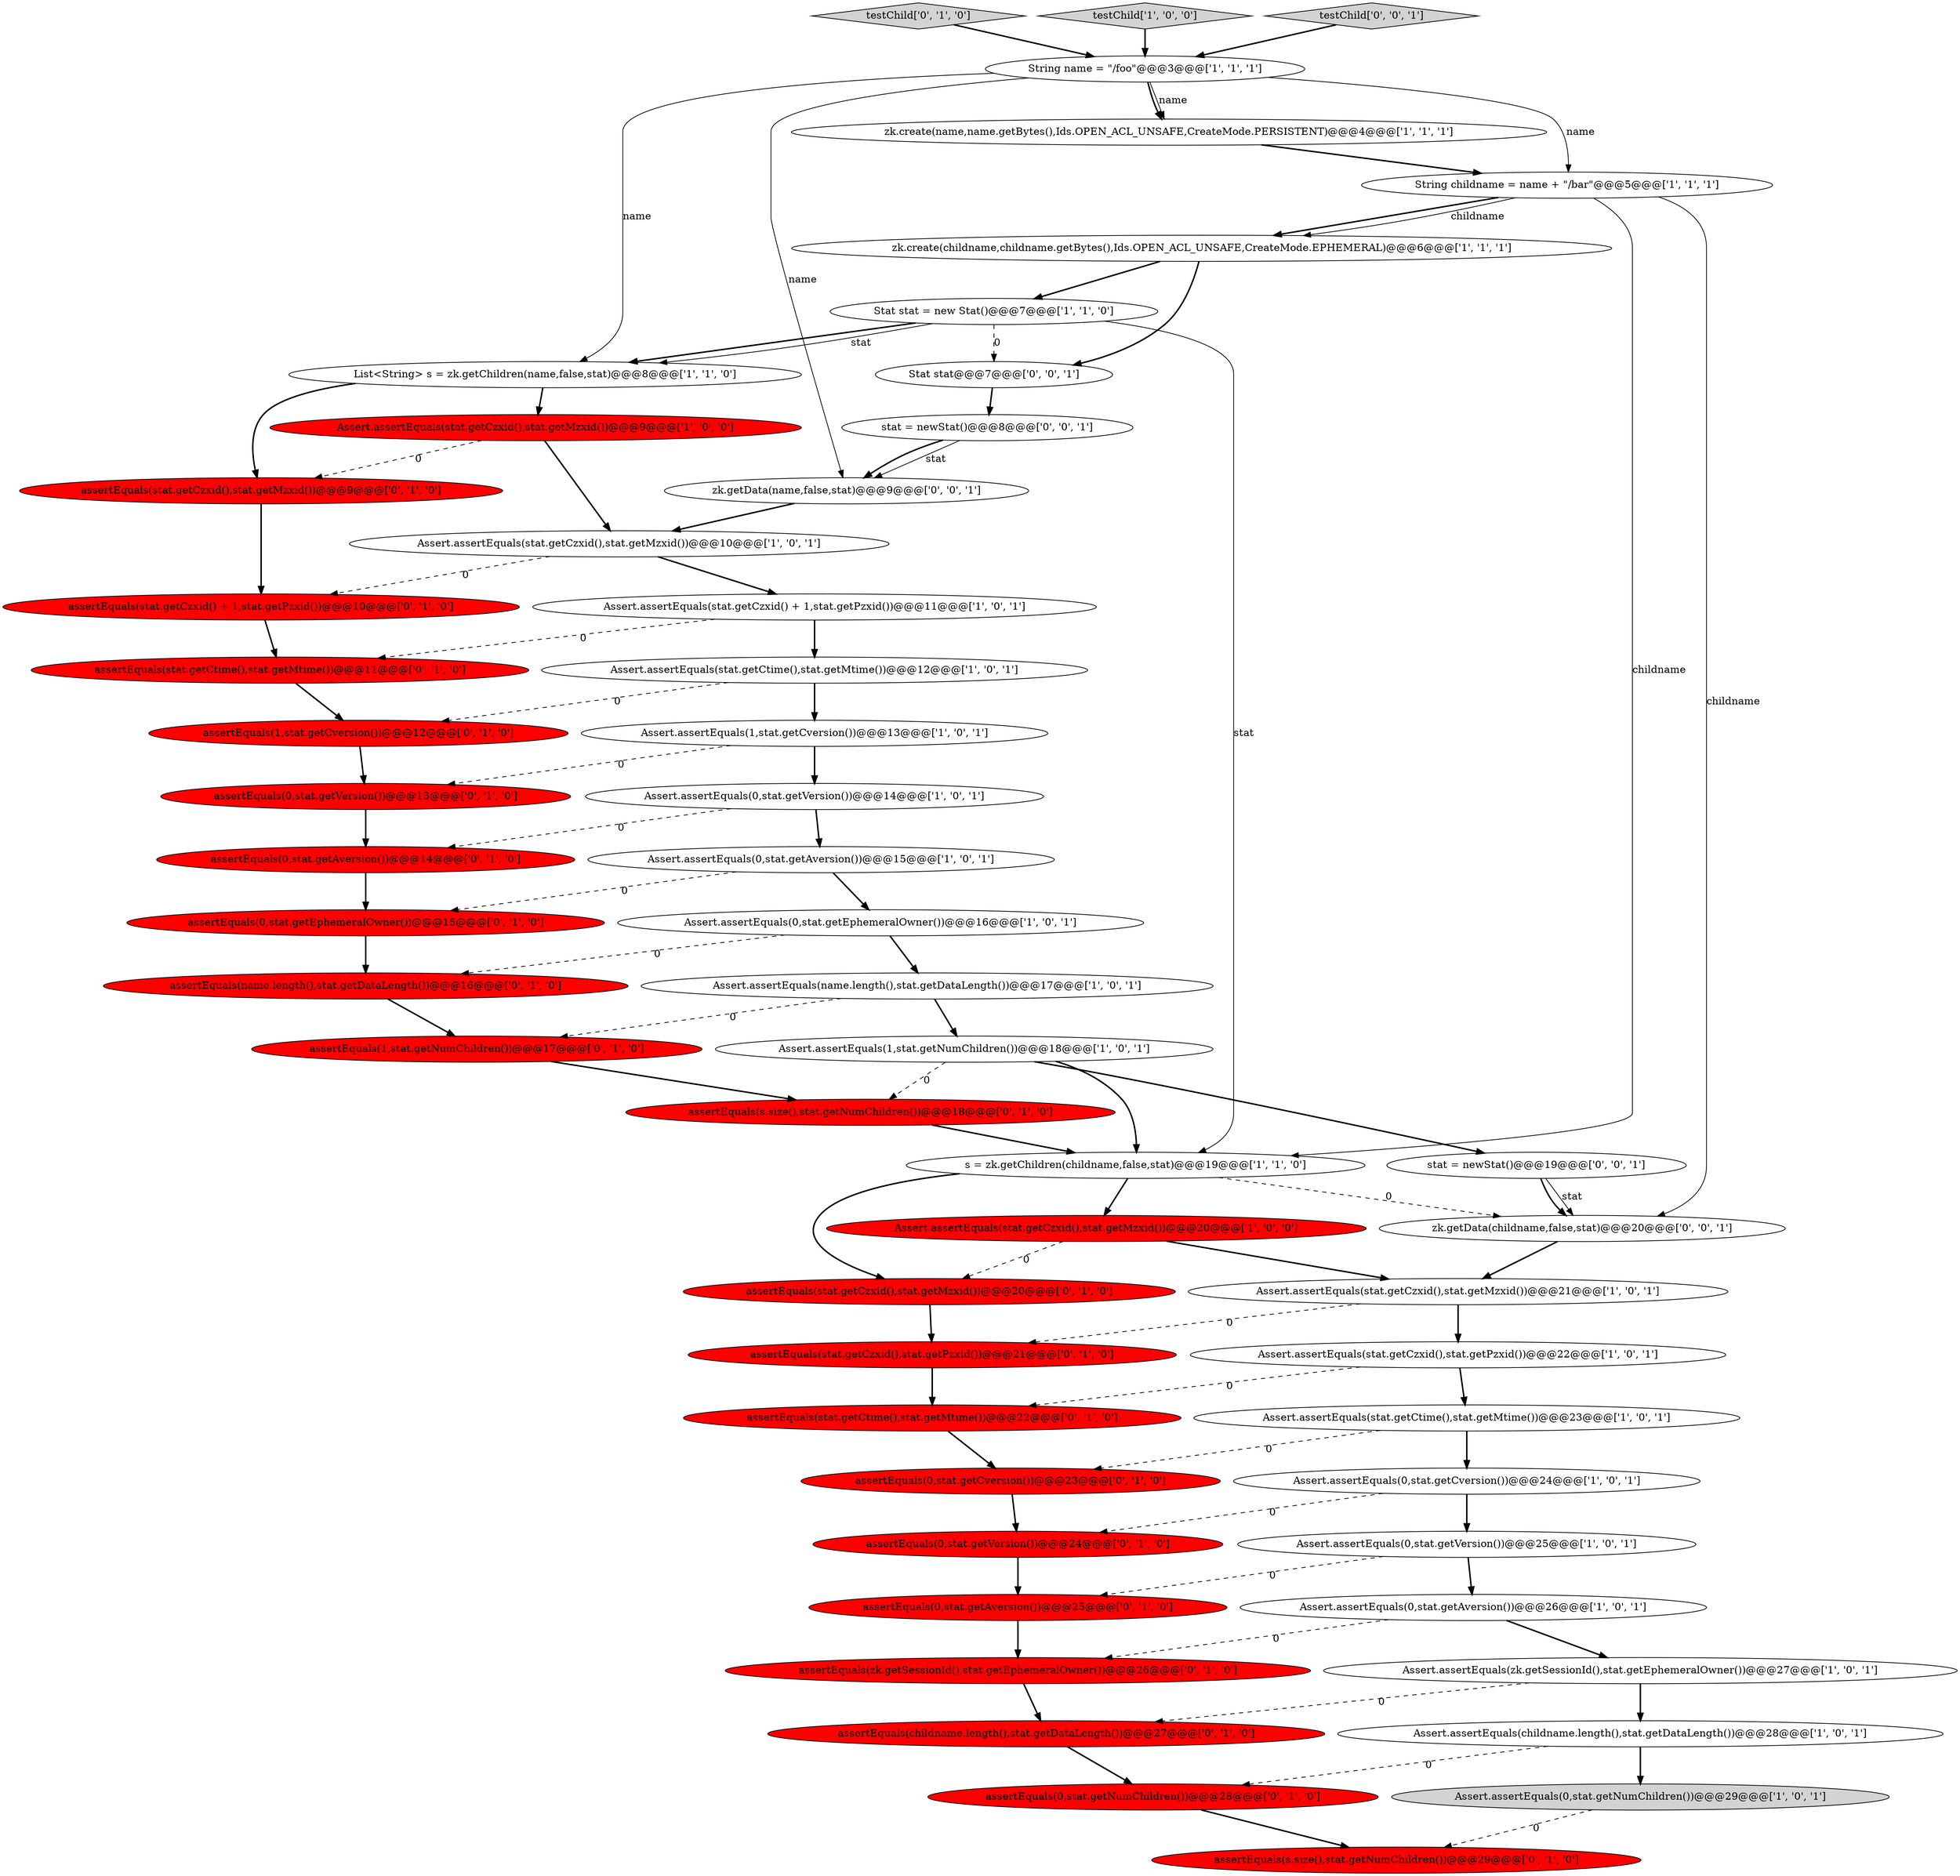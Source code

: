 digraph {
10 [style = filled, label = "Assert.assertEquals(stat.getCzxid(),stat.getPzxid())@@@22@@@['1', '0', '1']", fillcolor = white, shape = ellipse image = "AAA0AAABBB1BBB"];
15 [style = filled, label = "Assert.assertEquals(0,stat.getVersion())@@@14@@@['1', '0', '1']", fillcolor = white, shape = ellipse image = "AAA0AAABBB1BBB"];
45 [style = filled, label = "testChild['0', '1', '0']", fillcolor = lightgray, shape = diamond image = "AAA0AAABBB2BBB"];
53 [style = filled, label = "zk.getData(childname,false,stat)@@@20@@@['0', '0', '1']", fillcolor = white, shape = ellipse image = "AAA0AAABBB3BBB"];
5 [style = filled, label = "Assert.assertEquals(stat.getCzxid(),stat.getMzxid())@@@21@@@['1', '0', '1']", fillcolor = white, shape = ellipse image = "AAA0AAABBB1BBB"];
1 [style = filled, label = "Assert.assertEquals(stat.getCzxid(),stat.getMzxid())@@@9@@@['1', '0', '0']", fillcolor = red, shape = ellipse image = "AAA1AAABBB1BBB"];
4 [style = filled, label = "Assert.assertEquals(stat.getCzxid(),stat.getMzxid())@@@20@@@['1', '0', '0']", fillcolor = red, shape = ellipse image = "AAA1AAABBB1BBB"];
17 [style = filled, label = "List<String> s = zk.getChildren(name,false,stat)@@@8@@@['1', '1', '0']", fillcolor = white, shape = ellipse image = "AAA0AAABBB1BBB"];
18 [style = filled, label = "zk.create(name,name.getBytes(),Ids.OPEN_ACL_UNSAFE,CreateMode.PERSISTENT)@@@4@@@['1', '1', '1']", fillcolor = white, shape = ellipse image = "AAA0AAABBB1BBB"];
26 [style = filled, label = "s = zk.getChildren(childname,false,stat)@@@19@@@['1', '1', '0']", fillcolor = white, shape = ellipse image = "AAA0AAABBB1BBB"];
23 [style = filled, label = "Assert.assertEquals(name.length(),stat.getDataLength())@@@17@@@['1', '0', '1']", fillcolor = white, shape = ellipse image = "AAA0AAABBB1BBB"];
36 [style = filled, label = "assertEquals(name.length(),stat.getDataLength())@@@16@@@['0', '1', '0']", fillcolor = red, shape = ellipse image = "AAA1AAABBB2BBB"];
20 [style = filled, label = "Assert.assertEquals(0,stat.getAversion())@@@26@@@['1', '0', '1']", fillcolor = white, shape = ellipse image = "AAA0AAABBB1BBB"];
6 [style = filled, label = "Assert.assertEquals(stat.getCtime(),stat.getMtime())@@@23@@@['1', '0', '1']", fillcolor = white, shape = ellipse image = "AAA0AAABBB1BBB"];
21 [style = filled, label = "String childname = name + \"/bar\"@@@5@@@['1', '1', '1']", fillcolor = white, shape = ellipse image = "AAA0AAABBB1BBB"];
39 [style = filled, label = "assertEquals(0,stat.getVersion())@@@24@@@['0', '1', '0']", fillcolor = red, shape = ellipse image = "AAA1AAABBB2BBB"];
0 [style = filled, label = "Assert.assertEquals(1,stat.getCversion())@@@13@@@['1', '0', '1']", fillcolor = white, shape = ellipse image = "AAA0AAABBB1BBB"];
54 [style = filled, label = "Stat stat@@@7@@@['0', '0', '1']", fillcolor = white, shape = ellipse image = "AAA0AAABBB3BBB"];
25 [style = filled, label = "Assert.assertEquals(0,stat.getVersion())@@@25@@@['1', '0', '1']", fillcolor = white, shape = ellipse image = "AAA0AAABBB1BBB"];
9 [style = filled, label = "Assert.assertEquals(1,stat.getNumChildren())@@@18@@@['1', '0', '1']", fillcolor = white, shape = ellipse image = "AAA0AAABBB1BBB"];
49 [style = filled, label = "stat = newStat()@@@8@@@['0', '0', '1']", fillcolor = white, shape = ellipse image = "AAA0AAABBB3BBB"];
50 [style = filled, label = "stat = newStat()@@@19@@@['0', '0', '1']", fillcolor = white, shape = ellipse image = "AAA0AAABBB3BBB"];
14 [style = filled, label = "Assert.assertEquals(0,stat.getNumChildren())@@@29@@@['1', '0', '1']", fillcolor = lightgray, shape = ellipse image = "AAA0AAABBB1BBB"];
3 [style = filled, label = "Assert.assertEquals(stat.getCtime(),stat.getMtime())@@@12@@@['1', '0', '1']", fillcolor = white, shape = ellipse image = "AAA0AAABBB1BBB"];
28 [style = filled, label = "assertEquals(0,stat.getEphemeralOwner())@@@15@@@['0', '1', '0']", fillcolor = red, shape = ellipse image = "AAA1AAABBB2BBB"];
7 [style = filled, label = "testChild['1', '0', '0']", fillcolor = lightgray, shape = diamond image = "AAA0AAABBB1BBB"];
38 [style = filled, label = "assertEquals(stat.getCtime(),stat.getMtime())@@@22@@@['0', '1', '0']", fillcolor = red, shape = ellipse image = "AAA1AAABBB2BBB"];
40 [style = filled, label = "assertEquals(zk.getSessionId(),stat.getEphemeralOwner())@@@26@@@['0', '1', '0']", fillcolor = red, shape = ellipse image = "AAA1AAABBB2BBB"];
13 [style = filled, label = "Assert.assertEquals(childname.length(),stat.getDataLength())@@@28@@@['1', '0', '1']", fillcolor = white, shape = ellipse image = "AAA0AAABBB1BBB"];
46 [style = filled, label = "assertEquals(s.size(),stat.getNumChildren())@@@29@@@['0', '1', '0']", fillcolor = red, shape = ellipse image = "AAA1AAABBB2BBB"];
11 [style = filled, label = "Assert.assertEquals(stat.getCzxid() + 1,stat.getPzxid())@@@11@@@['1', '0', '1']", fillcolor = white, shape = ellipse image = "AAA0AAABBB1BBB"];
52 [style = filled, label = "zk.getData(name,false,stat)@@@9@@@['0', '0', '1']", fillcolor = white, shape = ellipse image = "AAA0AAABBB3BBB"];
37 [style = filled, label = "assertEquals(1,stat.getCversion())@@@12@@@['0', '1', '0']", fillcolor = red, shape = ellipse image = "AAA1AAABBB2BBB"];
32 [style = filled, label = "assertEquals(stat.getCzxid() + 1,stat.getPzxid())@@@10@@@['0', '1', '0']", fillcolor = red, shape = ellipse image = "AAA1AAABBB2BBB"];
31 [style = filled, label = "assertEquals(childname.length(),stat.getDataLength())@@@27@@@['0', '1', '0']", fillcolor = red, shape = ellipse image = "AAA1AAABBB2BBB"];
29 [style = filled, label = "assertEquals(0,stat.getAversion())@@@25@@@['0', '1', '0']", fillcolor = red, shape = ellipse image = "AAA1AAABBB2BBB"];
43 [style = filled, label = "assertEquals(stat.getCzxid(),stat.getMzxid())@@@20@@@['0', '1', '0']", fillcolor = red, shape = ellipse image = "AAA1AAABBB2BBB"];
27 [style = filled, label = "Assert.assertEquals(stat.getCzxid(),stat.getMzxid())@@@10@@@['1', '0', '1']", fillcolor = white, shape = ellipse image = "AAA0AAABBB1BBB"];
51 [style = filled, label = "testChild['0', '0', '1']", fillcolor = lightgray, shape = diamond image = "AAA0AAABBB3BBB"];
34 [style = filled, label = "assertEquals(stat.getCtime(),stat.getMtime())@@@11@@@['0', '1', '0']", fillcolor = red, shape = ellipse image = "AAA1AAABBB2BBB"];
30 [style = filled, label = "assertEquals(stat.getCzxid(),stat.getMzxid())@@@9@@@['0', '1', '0']", fillcolor = red, shape = ellipse image = "AAA1AAABBB2BBB"];
44 [style = filled, label = "assertEquals(0,stat.getVersion())@@@13@@@['0', '1', '0']", fillcolor = red, shape = ellipse image = "AAA1AAABBB2BBB"];
22 [style = filled, label = "Assert.assertEquals(0,stat.getEphemeralOwner())@@@16@@@['1', '0', '1']", fillcolor = white, shape = ellipse image = "AAA0AAABBB1BBB"];
42 [style = filled, label = "assertEquals(s.size(),stat.getNumChildren())@@@18@@@['0', '1', '0']", fillcolor = red, shape = ellipse image = "AAA1AAABBB2BBB"];
47 [style = filled, label = "assertEquals(1,stat.getNumChildren())@@@17@@@['0', '1', '0']", fillcolor = red, shape = ellipse image = "AAA1AAABBB2BBB"];
33 [style = filled, label = "assertEquals(0,stat.getAversion())@@@14@@@['0', '1', '0']", fillcolor = red, shape = ellipse image = "AAA1AAABBB2BBB"];
12 [style = filled, label = "Assert.assertEquals(0,stat.getAversion())@@@15@@@['1', '0', '1']", fillcolor = white, shape = ellipse image = "AAA0AAABBB1BBB"];
41 [style = filled, label = "assertEquals(0,stat.getNumChildren())@@@28@@@['0', '1', '0']", fillcolor = red, shape = ellipse image = "AAA1AAABBB2BBB"];
8 [style = filled, label = "Assert.assertEquals(zk.getSessionId(),stat.getEphemeralOwner())@@@27@@@['1', '0', '1']", fillcolor = white, shape = ellipse image = "AAA0AAABBB1BBB"];
16 [style = filled, label = "Assert.assertEquals(0,stat.getCversion())@@@24@@@['1', '0', '1']", fillcolor = white, shape = ellipse image = "AAA0AAABBB1BBB"];
24 [style = filled, label = "Stat stat = new Stat()@@@7@@@['1', '1', '0']", fillcolor = white, shape = ellipse image = "AAA0AAABBB1BBB"];
48 [style = filled, label = "assertEquals(0,stat.getCversion())@@@23@@@['0', '1', '0']", fillcolor = red, shape = ellipse image = "AAA1AAABBB2BBB"];
19 [style = filled, label = "zk.create(childname,childname.getBytes(),Ids.OPEN_ACL_UNSAFE,CreateMode.EPHEMERAL)@@@6@@@['1', '1', '1']", fillcolor = white, shape = ellipse image = "AAA0AAABBB1BBB"];
35 [style = filled, label = "assertEquals(stat.getCzxid(),stat.getPzxid())@@@21@@@['0', '1', '0']", fillcolor = red, shape = ellipse image = "AAA1AAABBB2BBB"];
2 [style = filled, label = "String name = \"/foo\"@@@3@@@['1', '1', '1']", fillcolor = white, shape = ellipse image = "AAA0AAABBB1BBB"];
9->50 [style = bold, label=""];
22->36 [style = dashed, label="0"];
52->27 [style = bold, label=""];
20->40 [style = dashed, label="0"];
0->44 [style = dashed, label="0"];
10->38 [style = dashed, label="0"];
1->27 [style = bold, label=""];
32->34 [style = bold, label=""];
13->41 [style = dashed, label="0"];
0->15 [style = bold, label=""];
48->39 [style = bold, label=""];
19->24 [style = bold, label=""];
9->26 [style = bold, label=""];
21->26 [style = solid, label="childname"];
5->35 [style = dashed, label="0"];
2->52 [style = solid, label="name"];
43->35 [style = bold, label=""];
24->17 [style = bold, label=""];
15->33 [style = dashed, label="0"];
35->38 [style = bold, label=""];
40->31 [style = bold, label=""];
2->18 [style = solid, label="name"];
13->14 [style = bold, label=""];
12->22 [style = bold, label=""];
16->39 [style = dashed, label="0"];
39->29 [style = bold, label=""];
5->10 [style = bold, label=""];
21->53 [style = solid, label="childname"];
28->36 [style = bold, label=""];
54->49 [style = bold, label=""];
21->19 [style = bold, label=""];
50->53 [style = solid, label="stat"];
33->28 [style = bold, label=""];
2->18 [style = bold, label=""];
26->43 [style = bold, label=""];
26->4 [style = bold, label=""];
22->23 [style = bold, label=""];
3->0 [style = bold, label=""];
20->8 [style = bold, label=""];
24->26 [style = solid, label="stat"];
27->11 [style = bold, label=""];
7->2 [style = bold, label=""];
31->41 [style = bold, label=""];
29->40 [style = bold, label=""];
41->46 [style = bold, label=""];
15->12 [style = bold, label=""];
17->1 [style = bold, label=""];
47->42 [style = bold, label=""];
9->42 [style = dashed, label="0"];
1->30 [style = dashed, label="0"];
11->34 [style = dashed, label="0"];
3->37 [style = dashed, label="0"];
44->33 [style = bold, label=""];
6->48 [style = dashed, label="0"];
30->32 [style = bold, label=""];
38->48 [style = bold, label=""];
21->19 [style = solid, label="childname"];
45->2 [style = bold, label=""];
2->21 [style = solid, label="name"];
14->46 [style = dashed, label="0"];
10->6 [style = bold, label=""];
26->53 [style = dashed, label="0"];
19->54 [style = bold, label=""];
25->20 [style = bold, label=""];
4->43 [style = dashed, label="0"];
11->3 [style = bold, label=""];
51->2 [style = bold, label=""];
27->32 [style = dashed, label="0"];
37->44 [style = bold, label=""];
18->21 [style = bold, label=""];
4->5 [style = bold, label=""];
8->13 [style = bold, label=""];
2->17 [style = solid, label="name"];
42->26 [style = bold, label=""];
36->47 [style = bold, label=""];
53->5 [style = bold, label=""];
16->25 [style = bold, label=""];
17->30 [style = bold, label=""];
24->17 [style = solid, label="stat"];
23->47 [style = dashed, label="0"];
49->52 [style = solid, label="stat"];
24->54 [style = dashed, label="0"];
49->52 [style = bold, label=""];
34->37 [style = bold, label=""];
6->16 [style = bold, label=""];
12->28 [style = dashed, label="0"];
25->29 [style = dashed, label="0"];
8->31 [style = dashed, label="0"];
23->9 [style = bold, label=""];
50->53 [style = bold, label=""];
}
